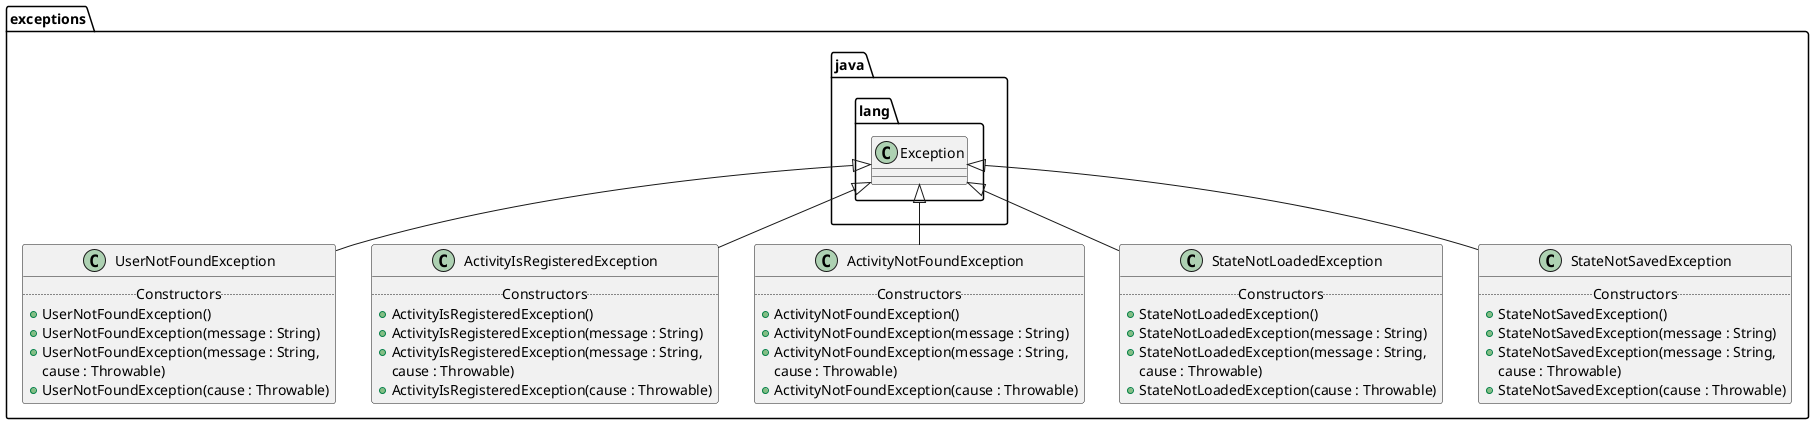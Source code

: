 @startuml

package exceptions {
    class UserNotFoundException extends java.lang.Exception {
        .. Constructors ..
        +UserNotFoundException()
        +UserNotFoundException(message : String)
        +UserNotFoundException(message : String,
            cause : Throwable)
        +UserNotFoundException(cause : Throwable)
    }

    class ActivityIsRegisteredException extends java.lang.Exception {
        .. Constructors ..
        +ActivityIsRegisteredException()
        +ActivityIsRegisteredException(message : String)
        +ActivityIsRegisteredException(message : String,
            cause : Throwable)
        +ActivityIsRegisteredException(cause : Throwable)
    }

    class ActivityNotFoundException extends java.lang.Exception {
        .. Constructors ..
        +ActivityNotFoundException()
        +ActivityNotFoundException(message : String)
        +ActivityNotFoundException(message : String,
            cause : Throwable)
        +ActivityNotFoundException(cause : Throwable)
    }

    class StateNotLoadedException extends java.lang.Exception {
        .. Constructors ..
        +StateNotLoadedException()
        +StateNotLoadedException(message : String)
        +StateNotLoadedException(message : String,
            cause : Throwable)
        +StateNotLoadedException(cause : Throwable)
    }

    class StateNotSavedException extends java.lang.Exception {
        .. Constructors ..
        +StateNotSavedException()
        +StateNotSavedException(message : String)
        +StateNotSavedException(message : String,
            cause : Throwable)
        +StateNotSavedException(cause : Throwable)
    }
}

@enduml